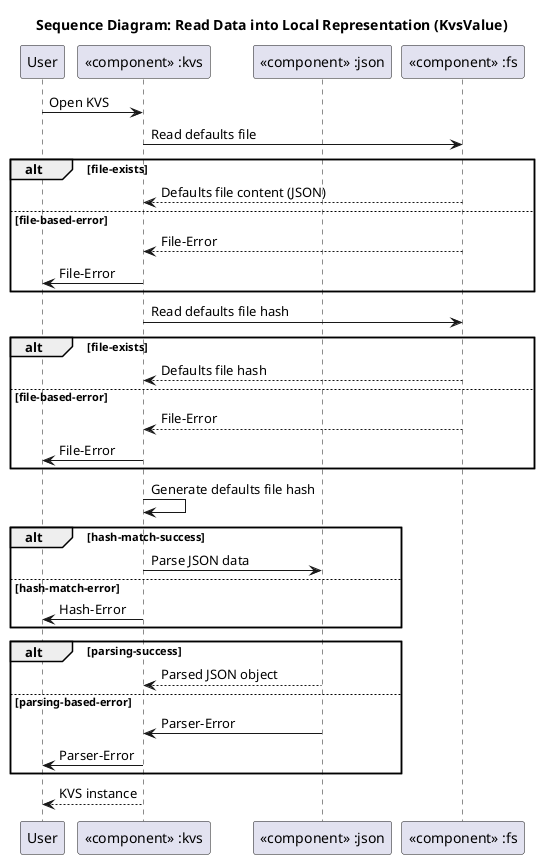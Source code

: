 @startuml

title Sequence Diagram: Read Data into Local Representation (KvsValue)

participant "User" as actor
participant "«component» :kvs" as kvs
participant "«component» :json" as json_parser
participant "«component» :fs" as fs

actor -> kvs: Open KVS

kvs -> fs: Read defaults file

alt file-exists
    fs --> kvs: Defaults file content (JSON)
else file-based-error
    fs --> kvs: File-Error
    kvs -> actor: File-Error
end

kvs -> fs: Read defaults file hash

alt file-exists
    fs --> kvs: Defaults file hash
else file-based-error
    fs --> kvs: File-Error
    kvs -> actor: File-Error
end

kvs -> kvs: Generate defaults file hash

alt hash-match-success
    kvs -> json_parser: Parse JSON data
else hash-match-error
    kvs -> actor: Hash-Error
end

alt parsing-success
    json_parser --> kvs: Parsed JSON object
else parsing-based-error
    json_parser -> kvs: Parser-Error
    kvs -> actor: Parser-Error
end

kvs --> actor: KVS instance

@enduml
